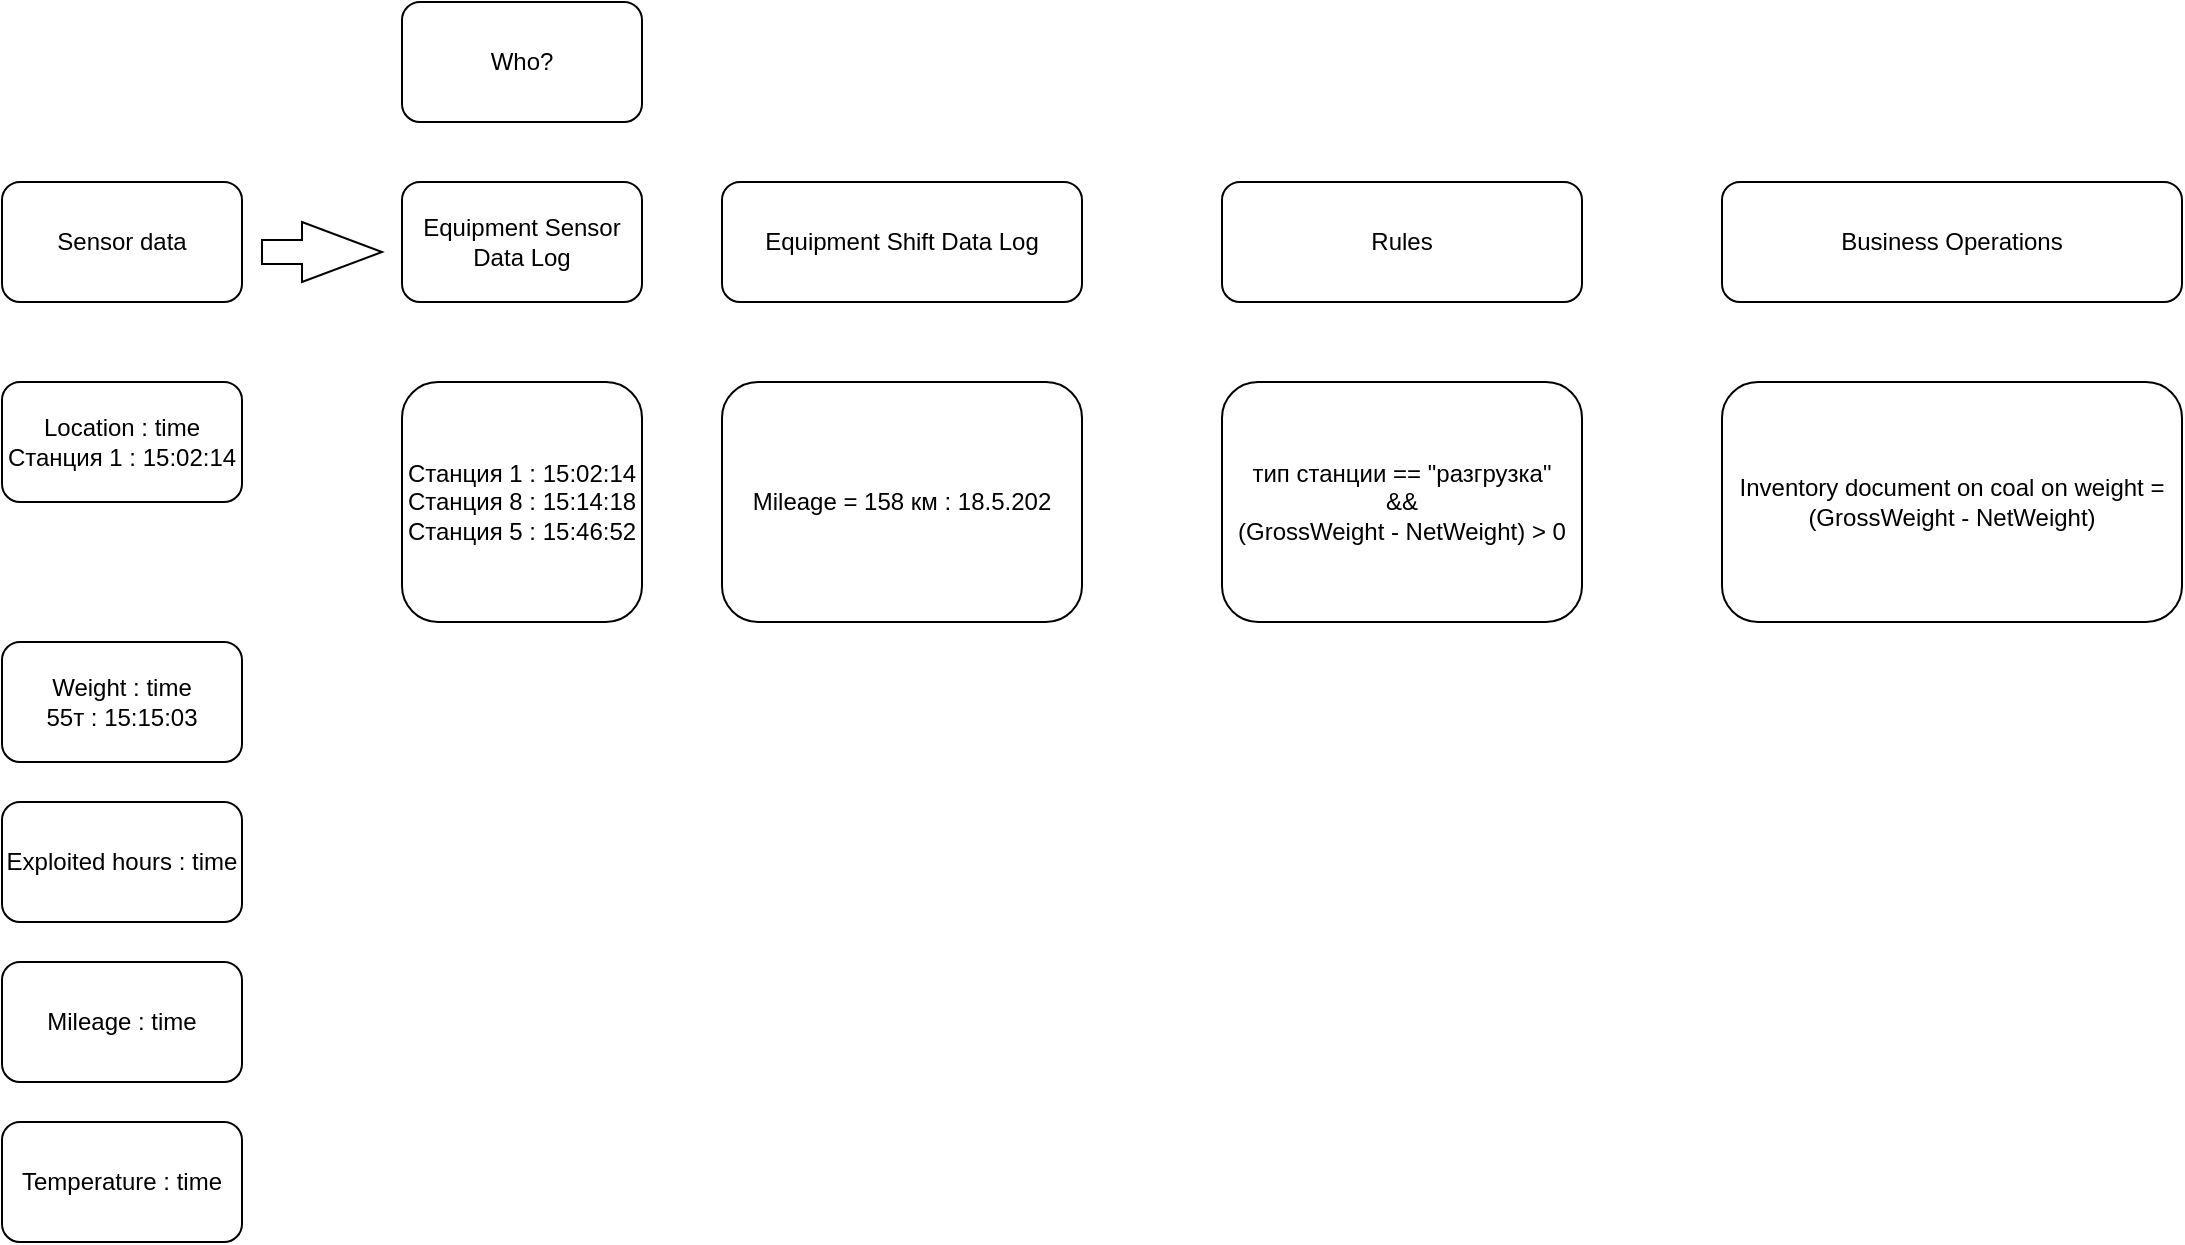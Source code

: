 <mxfile version="19.0.2" type="github" pages="2">
  <diagram id="80JNsqIN1oj9mV-6OZXV" name="Page-1">
    <mxGraphModel dx="1422" dy="1963" grid="1" gridSize="10" guides="1" tooltips="1" connect="1" arrows="1" fold="1" page="1" pageScale="1" pageWidth="827" pageHeight="1169" math="0" shadow="0">
      <root>
        <mxCell id="0" />
        <mxCell id="1" parent="0" />
        <mxCell id="rWYEtE2VRpkPc-ZGuE_r-2" value="Sensor data" style="rounded=1;whiteSpace=wrap;html=1;" parent="1" vertex="1">
          <mxGeometry x="80" y="40" width="120" height="60" as="geometry" />
        </mxCell>
        <mxCell id="rWYEtE2VRpkPc-ZGuE_r-3" value="Location : time&lt;br&gt;Станция 1 : 15:02:14" style="rounded=1;whiteSpace=wrap;html=1;" parent="1" vertex="1">
          <mxGeometry x="80" y="140" width="120" height="60" as="geometry" />
        </mxCell>
        <mxCell id="rWYEtE2VRpkPc-ZGuE_r-4" value="Weight : time&lt;br&gt;55т : 15:15:03" style="rounded=1;whiteSpace=wrap;html=1;" parent="1" vertex="1">
          <mxGeometry x="80" y="270" width="120" height="60" as="geometry" />
        </mxCell>
        <mxCell id="rWYEtE2VRpkPc-ZGuE_r-5" value="Exploited hours : time" style="rounded=1;whiteSpace=wrap;html=1;" parent="1" vertex="1">
          <mxGeometry x="80" y="350" width="120" height="60" as="geometry" />
        </mxCell>
        <mxCell id="rWYEtE2VRpkPc-ZGuE_r-6" value="Mileage : time" style="rounded=1;whiteSpace=wrap;html=1;" parent="1" vertex="1">
          <mxGeometry x="80" y="430" width="120" height="60" as="geometry" />
        </mxCell>
        <mxCell id="rWYEtE2VRpkPc-ZGuE_r-7" value="Temperature : time" style="rounded=1;whiteSpace=wrap;html=1;" parent="1" vertex="1">
          <mxGeometry x="80" y="510" width="120" height="60" as="geometry" />
        </mxCell>
        <mxCell id="rWYEtE2VRpkPc-ZGuE_r-8" value="Equipment Sensor Data Log" style="rounded=1;whiteSpace=wrap;html=1;" parent="1" vertex="1">
          <mxGeometry x="280" y="40" width="120" height="60" as="geometry" />
        </mxCell>
        <mxCell id="rWYEtE2VRpkPc-ZGuE_r-9" value="" style="html=1;shadow=0;dashed=0;align=center;verticalAlign=middle;shape=mxgraph.arrows2.arrow;dy=0.6;dx=40;notch=0;" parent="1" vertex="1">
          <mxGeometry x="210" y="60" width="60" height="30" as="geometry" />
        </mxCell>
        <mxCell id="rWYEtE2VRpkPc-ZGuE_r-10" value="Станция 1 : 15:02:14&lt;br&gt;Станция 8 : 15:14:18&lt;br&gt;Станция 5 : 15:46:52" style="rounded=1;whiteSpace=wrap;html=1;" parent="1" vertex="1">
          <mxGeometry x="280" y="140" width="120" height="120" as="geometry" />
        </mxCell>
        <mxCell id="rWYEtE2VRpkPc-ZGuE_r-11" value="Rules" style="rounded=1;whiteSpace=wrap;html=1;" parent="1" vertex="1">
          <mxGeometry x="690" y="40" width="180" height="60" as="geometry" />
        </mxCell>
        <mxCell id="rWYEtE2VRpkPc-ZGuE_r-12" value="тип станции == &quot;разгрузка&quot;&lt;br&gt;&amp;amp;&amp;amp;&lt;br&gt;(GrossWeight - NetWeight) &amp;gt; 0" style="rounded=1;whiteSpace=wrap;html=1;" parent="1" vertex="1">
          <mxGeometry x="690" y="140" width="180" height="120" as="geometry" />
        </mxCell>
        <mxCell id="rWYEtE2VRpkPc-ZGuE_r-13" value="Business Operations" style="rounded=1;whiteSpace=wrap;html=1;" parent="1" vertex="1">
          <mxGeometry x="940" y="40" width="230" height="60" as="geometry" />
        </mxCell>
        <mxCell id="rWYEtE2VRpkPc-ZGuE_r-14" value="Inventory document on coal on weight = (GrossWeight - NetWeight)" style="rounded=1;whiteSpace=wrap;html=1;" parent="1" vertex="1">
          <mxGeometry x="940" y="140" width="230" height="120" as="geometry" />
        </mxCell>
        <mxCell id="rWYEtE2VRpkPc-ZGuE_r-15" value="Equipment Shift Data Log" style="rounded=1;whiteSpace=wrap;html=1;" parent="1" vertex="1">
          <mxGeometry x="440" y="40" width="180" height="60" as="geometry" />
        </mxCell>
        <mxCell id="rWYEtE2VRpkPc-ZGuE_r-16" value="Mileage = 158 км : 18.5.202" style="rounded=1;whiteSpace=wrap;html=1;" parent="1" vertex="1">
          <mxGeometry x="440" y="140" width="180" height="120" as="geometry" />
        </mxCell>
        <mxCell id="rWYEtE2VRpkPc-ZGuE_r-17" value="Who?" style="rounded=1;whiteSpace=wrap;html=1;" parent="1" vertex="1">
          <mxGeometry x="280" y="-50" width="120" height="60" as="geometry" />
        </mxCell>
      </root>
    </mxGraphModel>
  </diagram>
  <diagram id="Om5zHNZ3S2E0QpQS4rUD" name="Пробеги">
    <mxGraphModel dx="2858" dy="1134" grid="1" gridSize="10" guides="1" tooltips="1" connect="1" arrows="1" fold="1" page="1" pageScale="1" pageWidth="827" pageHeight="1169" math="0" shadow="0">
      <root>
        <mxCell id="0" />
        <mxCell id="1" parent="0" />
        <mxCell id="Z_x_-_7z4lIZp34NYtSl-1" value="Трекинг вагонов / &#xa;Журнал локаций вагонов" style="swimlane;childLayout=stackLayout;horizontal=1;startSize=40;horizontalStack=0;rounded=1;fontSize=14;fontStyle=0;strokeWidth=2;resizeParent=0;resizeLast=1;shadow=0;dashed=0;align=center;" vertex="1" parent="1">
          <mxGeometry x="70" y="10" width="190" height="120" as="geometry" />
        </mxCell>
        <mxCell id="Z_x_-_7z4lIZp34NYtSl-2" value="+CarriageId&#xa;+LocationId&#xa;+Time" style="align=left;strokeColor=none;fillColor=none;spacingLeft=4;fontSize=12;verticalAlign=top;resizable=0;rotatable=0;part=1;" vertex="1" parent="Z_x_-_7z4lIZp34NYtSl-1">
          <mxGeometry y="40" width="190" height="80" as="geometry" />
        </mxCell>
        <mxCell id="Z_x_-_7z4lIZp34NYtSl-3" value="Журнал учета перевозки груза" style="swimlane;childLayout=stackLayout;horizontal=1;startSize=40;horizontalStack=0;rounded=1;fontSize=14;fontStyle=0;strokeWidth=2;resizeParent=0;resizeLast=1;shadow=0;dashed=0;align=center;" vertex="1" parent="1">
          <mxGeometry x="360" y="10" width="210" height="180" as="geometry" />
        </mxCell>
        <mxCell id="Z_x_-_7z4lIZp34NYtSl-4" value="+Дата/время загрузки&#xa;+Location/весовая загрузки&#xa;+Весовщик загрузки&#xa;+Состав (поезд)&#xa;+Дата:время выгрузки&#xa;+LocationId выгрузки&#xa;+Весовщик разгрузки&#xa;+Вес груза&#xa;+Вагон&#xa;" style="align=left;strokeColor=none;fillColor=none;spacingLeft=4;fontSize=12;verticalAlign=top;resizable=0;rotatable=0;part=1;" vertex="1" parent="Z_x_-_7z4lIZp34NYtSl-3">
          <mxGeometry y="40" width="210" height="140" as="geometry" />
        </mxCell>
        <mxCell id="Z_x_-_7z4lIZp34NYtSl-9" value="Оборудование / ОС Показатели&#xa;EquipmentReadings" style="swimlane;childLayout=stackLayout;horizontal=1;startSize=50;horizontalStack=0;rounded=1;fontSize=14;fontStyle=0;strokeWidth=2;resizeParent=0;resizeLast=1;shadow=0;dashed=0;align=center;" vertex="1" parent="1">
          <mxGeometry x="80" y="260" width="210" height="120" as="geometry" />
        </mxCell>
        <mxCell id="Z_x_-_7z4lIZp34NYtSl-10" value="+Единица оборудования&#xa;+Тип показателя: &quot;Пробег&quot;&#xa;+Величина показателя - пробега&#xa;+Дата:время" style="align=left;strokeColor=none;fillColor=none;spacingLeft=4;fontSize=12;verticalAlign=top;resizable=0;rotatable=0;part=1;" vertex="1" parent="Z_x_-_7z4lIZp34NYtSl-9">
          <mxGeometry y="50" width="210" height="70" as="geometry" />
        </mxCell>
        <mxCell id="Z_x_-_7z4lIZp34NYtSl-13" value="Журнал проведенного &#xa;обслуживания" style="swimlane;childLayout=stackLayout;horizontal=1;startSize=40;horizontalStack=0;rounded=1;fontSize=14;fontStyle=0;strokeWidth=2;resizeParent=0;resizeLast=1;shadow=0;dashed=0;align=center;" vertex="1" parent="1">
          <mxGeometry x="770" y="120" width="200" height="120" as="geometry" />
        </mxCell>
        <mxCell id="Z_x_-_7z4lIZp34NYtSl-14" value="+Тип обслуживания&#xa;+Дата:время&#xa;+Наряд-задание" style="align=left;strokeColor=none;fillColor=none;spacingLeft=4;fontSize=12;verticalAlign=top;resizable=0;rotatable=0;part=1;" vertex="1" parent="Z_x_-_7z4lIZp34NYtSl-13">
          <mxGeometry y="40" width="200" height="80" as="geometry" />
        </mxCell>
        <mxCell id="Z_x_-_7z4lIZp34NYtSl-23" value="" style="edgeStyle=orthogonalEdgeStyle;rounded=0;orthogonalLoop=1;jettySize=auto;html=1;" edge="1" parent="1" source="Z_x_-_7z4lIZp34NYtSl-17" target="Z_x_-_7z4lIZp34NYtSl-22">
          <mxGeometry relative="1" as="geometry" />
        </mxCell>
        <mxCell id="ZQdvw8Mw5SdcorRhIYN5-41" value="" style="edgeStyle=orthogonalEdgeStyle;rounded=0;orthogonalLoop=1;jettySize=auto;html=1;entryX=0;entryY=0.5;entryDx=0;entryDy=0;" edge="1" parent="1" source="Z_x_-_7z4lIZp34NYtSl-17" target="ZQdvw8Mw5SdcorRhIYN5-42">
          <mxGeometry relative="1" as="geometry">
            <mxPoint x="705" y="695" as="targetPoint" />
            <Array as="points">
              <mxPoint x="1210" y="765" />
              <mxPoint x="1210" y="515" />
            </Array>
          </mxGeometry>
        </mxCell>
        <mxCell id="Z_x_-_7z4lIZp34NYtSl-17" value="Определение величины пробега" style="rounded=1;arcSize=10;whiteSpace=wrap;html=1;align=center;fillColor=#d5e8d4;gradientColor=#97d077;strokeColor=#82b366;" vertex="1" parent="1">
          <mxGeometry x="505" y="740" width="120" height="50" as="geometry" />
        </mxCell>
        <mxCell id="Z_x_-_7z4lIZp34NYtSl-20" value="" style="edgeStyle=orthogonalEdgeStyle;rounded=0;orthogonalLoop=1;jettySize=auto;html=1;" edge="1" parent="1" source="Z_x_-_7z4lIZp34NYtSl-18" target="Z_x_-_7z4lIZp34NYtSl-19">
          <mxGeometry relative="1" as="geometry" />
        </mxCell>
        <mxCell id="Z_x_-_7z4lIZp34NYtSl-18" value="Считывание метки на вагоне" style="ellipse;fillColor=#ffffff;strokeColor=#000000;align=left;spacingTop=0;spacing=39;" vertex="1" parent="1">
          <mxGeometry x="550" y="430" width="30" height="30" as="geometry" />
        </mxCell>
        <mxCell id="Z_x_-_7z4lIZp34NYtSl-21" style="edgeStyle=orthogonalEdgeStyle;rounded=0;orthogonalLoop=1;jettySize=auto;html=1;exitX=0.5;exitY=1;exitDx=0;exitDy=0;entryX=0.5;entryY=0;entryDx=0;entryDy=0;" edge="1" parent="1" source="ZQdvw8Mw5SdcorRhIYN5-3" target="ZQdvw8Mw5SdcorRhIYN5-20">
          <mxGeometry relative="1" as="geometry" />
        </mxCell>
        <mxCell id="ZQdvw8Mw5SdcorRhIYN5-4" value="" style="edgeStyle=orthogonalEdgeStyle;rounded=0;orthogonalLoop=1;jettySize=auto;html=1;entryX=0.5;entryY=0;entryDx=0;entryDy=0;" edge="1" parent="1" source="Z_x_-_7z4lIZp34NYtSl-19" target="ZQdvw8Mw5SdcorRhIYN5-3">
          <mxGeometry relative="1" as="geometry" />
        </mxCell>
        <mxCell id="Z_x_-_7z4lIZp34NYtSl-19" value="Определение оборудования&lt;br&gt;&amp;nbsp;(метка - ОС)" style="whiteSpace=wrap;html=1;align=center;fillColor=#e6d0de;strokeColor=#996185;spacingTop=0;spacing=0;gradientColor=#d5739d;" vertex="1" parent="1">
          <mxGeometry x="482.5" y="475" width="165" height="60" as="geometry" />
        </mxCell>
        <mxCell id="Z_x_-_7z4lIZp34NYtSl-25" value="" style="edgeStyle=orthogonalEdgeStyle;rounded=0;orthogonalLoop=1;jettySize=auto;html=1;" edge="1" parent="1" source="Z_x_-_7z4lIZp34NYtSl-22" target="Z_x_-_7z4lIZp34NYtSl-24">
          <mxGeometry relative="1" as="geometry" />
        </mxCell>
        <mxCell id="ZQdvw8Mw5SdcorRhIYN5-39" value="" style="edgeStyle=orthogonalEdgeStyle;rounded=0;orthogonalLoop=1;jettySize=auto;html=1;" edge="1" parent="1" source="Z_x_-_7z4lIZp34NYtSl-22" target="ZQdvw8Mw5SdcorRhIYN5-38">
          <mxGeometry relative="1" as="geometry" />
        </mxCell>
        <mxCell id="Z_x_-_7z4lIZp34NYtSl-22" value="Регистрация пробега в журнале показателей оборудования" style="whiteSpace=wrap;html=1;rounded=1;arcSize=10;fillColor=#dae8fc;strokeColor=#6c8ebf;gradientColor=#7ea6e0;" vertex="1" parent="1">
          <mxGeometry x="504.5" y="815.5" width="120" height="60" as="geometry" />
        </mxCell>
        <mxCell id="Z_x_-_7z4lIZp34NYtSl-30" value="" style="edgeStyle=orthogonalEdgeStyle;rounded=0;orthogonalLoop=1;jettySize=auto;html=1;" edge="1" parent="1" source="Z_x_-_7z4lIZp34NYtSl-24" target="Z_x_-_7z4lIZp34NYtSl-29">
          <mxGeometry relative="1" as="geometry" />
        </mxCell>
        <mxCell id="Z_x_-_7z4lIZp34NYtSl-24" value="Проверка на наличия правил для этого класса оборудования" style="whiteSpace=wrap;html=1;rounded=1;arcSize=10;fillColor=#dae8fc;gradientColor=#7ea6e0;strokeColor=#6c8ebf;" vertex="1" parent="1">
          <mxGeometry x="504.5" y="895.5" width="120" height="60" as="geometry" />
        </mxCell>
        <mxCell id="Z_x_-_7z4lIZp34NYtSl-32" value="Есть" style="edgeStyle=orthogonalEdgeStyle;rounded=0;orthogonalLoop=1;jettySize=auto;html=1;entryX=0;entryY=0.5;entryDx=0;entryDy=0;" edge="1" parent="1" source="Z_x_-_7z4lIZp34NYtSl-29" target="ZQdvw8Mw5SdcorRhIYN5-69">
          <mxGeometry relative="1" as="geometry" />
        </mxCell>
        <mxCell id="Z_x_-_7z4lIZp34NYtSl-38" style="edgeStyle=orthogonalEdgeStyle;rounded=0;orthogonalLoop=1;jettySize=auto;html=1;exitX=0.5;exitY=1;exitDx=0;exitDy=0;entryX=0.5;entryY=0;entryDx=0;entryDy=0;" edge="1" parent="1" source="Z_x_-_7z4lIZp34NYtSl-29" target="Z_x_-_7z4lIZp34NYtSl-37">
          <mxGeometry relative="1" as="geometry" />
        </mxCell>
        <mxCell id="Z_x_-_7z4lIZp34NYtSl-29" value="" style="rhombus;whiteSpace=wrap;html=1;rounded=1;arcSize=10;" vertex="1" parent="1">
          <mxGeometry x="552" y="985.5" width="25" height="30" as="geometry" />
        </mxCell>
        <mxCell id="Z_x_-_7z4lIZp34NYtSl-39" style="edgeStyle=orthogonalEdgeStyle;rounded=0;orthogonalLoop=1;jettySize=auto;html=1;exitX=0.5;exitY=1;exitDx=0;exitDy=0;entryX=1;entryY=0.5;entryDx=0;entryDy=0;" edge="1" parent="1" source="ZQdvw8Mw5SdcorRhIYN5-66" target="Z_x_-_7z4lIZp34NYtSl-37">
          <mxGeometry relative="1" as="geometry">
            <mxPoint x="790.25" y="1510.0" as="sourcePoint" />
          </mxGeometry>
        </mxCell>
        <mxCell id="Z_x_-_7z4lIZp34NYtSl-33" value="Правила формирования&#xa;наряд-заданий &#xa;на обслуживание" style="swimlane;childLayout=stackLayout;horizontal=1;startSize=60;horizontalStack=0;rounded=1;fontSize=14;fontStyle=0;strokeWidth=2;resizeParent=0;resizeLast=1;shadow=0;dashed=0;align=center;" vertex="1" parent="1">
          <mxGeometry x="770" y="260" width="200" height="120" as="geometry" />
        </mxCell>
        <mxCell id="Z_x_-_7z4lIZp34NYtSl-34" value="+Тип обслуживания&#xa;+Дата:времмя&#xa;+Наряд-задание" style="align=left;strokeColor=none;fillColor=none;spacingLeft=4;fontSize=12;verticalAlign=top;resizable=0;rotatable=0;part=1;" vertex="1" parent="Z_x_-_7z4lIZp34NYtSl-33">
          <mxGeometry y="60" width="200" height="60" as="geometry" />
        </mxCell>
        <mxCell id="Z_x_-_7z4lIZp34NYtSl-35" value="Типы обслуживания" style="swimlane;childLayout=stackLayout;horizontal=1;startSize=40;horizontalStack=0;rounded=1;fontSize=14;fontStyle=0;strokeWidth=2;resizeParent=0;resizeLast=1;shadow=0;dashed=0;align=center;" vertex="1" parent="1">
          <mxGeometry x="770" y="400" width="200" height="120" as="geometry" />
        </mxCell>
        <mxCell id="Z_x_-_7z4lIZp34NYtSl-36" value="+Тип обслуживания&#xa;+Дата:время&#xa;+Наряд-задание" style="align=left;strokeColor=none;fillColor=none;spacingLeft=4;fontSize=12;verticalAlign=top;resizable=0;rotatable=0;part=1;" vertex="1" parent="Z_x_-_7z4lIZp34NYtSl-35">
          <mxGeometry y="40" width="200" height="80" as="geometry" />
        </mxCell>
        <mxCell id="Z_x_-_7z4lIZp34NYtSl-37" value="" style="ellipse;fillColor=#000000;strokeColor=none;" vertex="1" parent="1">
          <mxGeometry x="560" y="1480" width="30" height="30" as="geometry" />
        </mxCell>
        <mxCell id="Z_x_-_7z4lIZp34NYtSl-42" value="" style="edgeStyle=orthogonalEdgeStyle;rounded=0;orthogonalLoop=1;jettySize=auto;html=1;" edge="1" parent="1" source="Z_x_-_7z4lIZp34NYtSl-40" target="Z_x_-_7z4lIZp34NYtSl-41">
          <mxGeometry relative="1" as="geometry" />
        </mxCell>
        <mxCell id="ZQdvw8Mw5SdcorRhIYN5-10" value="" style="edgeStyle=orthogonalEdgeStyle;rounded=0;orthogonalLoop=1;jettySize=auto;html=1;" edge="1" parent="1" source="Z_x_-_7z4lIZp34NYtSl-40" target="ZQdvw8Mw5SdcorRhIYN5-9">
          <mxGeometry relative="1" as="geometry" />
        </mxCell>
        <mxCell id="Z_x_-_7z4lIZp34NYtSl-40" value="" style="ellipse;fillColor=#ffffff;strokeColor=#000000;" vertex="1" parent="1">
          <mxGeometry x="162.5" y="430" width="30" height="30" as="geometry" />
        </mxCell>
        <mxCell id="Z_x_-_7z4lIZp34NYtSl-44" value="" style="edgeStyle=orthogonalEdgeStyle;rounded=0;orthogonalLoop=1;jettySize=auto;html=1;" edge="1" parent="1" source="Z_x_-_7z4lIZp34NYtSl-41" target="Z_x_-_7z4lIZp34NYtSl-43">
          <mxGeometry relative="1" as="geometry" />
        </mxCell>
        <mxCell id="Z_x_-_7z4lIZp34NYtSl-41" value="На весовой ввели данные по весу вагона на экранной форме" style="whiteSpace=wrap;html=1;fillColor=#ffffff;strokeColor=#000000;" vertex="1" parent="1">
          <mxGeometry x="117.5" y="610" width="120" height="60" as="geometry" />
        </mxCell>
        <mxCell id="ZQdvw8Mw5SdcorRhIYN5-7" style="edgeStyle=orthogonalEdgeStyle;rounded=0;orthogonalLoop=1;jettySize=auto;html=1;exitX=0.5;exitY=1;exitDx=0;exitDy=0;" edge="1" parent="1" source="Z_x_-_7z4lIZp34NYtSl-43" target="ZQdvw8Mw5SdcorRhIYN5-5">
          <mxGeometry relative="1" as="geometry" />
        </mxCell>
        <mxCell id="ZQdvw8Mw5SdcorRhIYN5-17" value="" style="edgeStyle=orthogonalEdgeStyle;rounded=0;orthogonalLoop=1;jettySize=auto;html=1;" edge="1" parent="1" source="Z_x_-_7z4lIZp34NYtSl-43" target="ZQdvw8Mw5SdcorRhIYN5-16">
          <mxGeometry relative="1" as="geometry" />
        </mxCell>
        <mxCell id="Z_x_-_7z4lIZp34NYtSl-43" value="Данные загрузки сохранили в Журнале учета веса вагонов&lt;br&gt;Начало маршрута - пункт загрузки" style="whiteSpace=wrap;html=1;fillColor=#ffffff;strokeColor=#000000;" vertex="1" parent="1">
          <mxGeometry x="65" y="700" width="225" height="60" as="geometry" />
        </mxCell>
        <mxCell id="ZQdvw8Mw5SdcorRhIYN5-3" value="Регистрация в журнале трекинга объектов&lt;br&gt;Tracking Registries" style="whiteSpace=wrap;html=1;fillColor=#e6d0de;strokeColor=#996185;spacingTop=0;spacing=0;gradientColor=#d5739d;" vertex="1" parent="1">
          <mxGeometry x="504.5" y="565" width="120" height="60" as="geometry" />
        </mxCell>
        <mxCell id="ZQdvw8Mw5SdcorRhIYN5-8" style="edgeStyle=orthogonalEdgeStyle;rounded=0;orthogonalLoop=1;jettySize=auto;html=1;exitX=0.5;exitY=1;exitDx=0;exitDy=0;entryX=0.5;entryY=0;entryDx=0;entryDy=0;" edge="1" parent="1" source="ZQdvw8Mw5SdcorRhIYN5-5" target="ZQdvw8Mw5SdcorRhIYN5-6">
          <mxGeometry relative="1" as="geometry" />
        </mxCell>
        <mxCell id="ZQdvw8Mw5SdcorRhIYN5-5" value="Вагон отмечен на станции разгрузки" style="whiteSpace=wrap;html=1;fillColor=#ffffff;strokeColor=#000000;" vertex="1" parent="1">
          <mxGeometry x="117.5" y="800.5" width="120" height="60" as="geometry" />
        </mxCell>
        <mxCell id="ZQdvw8Mw5SdcorRhIYN5-12" style="edgeStyle=orthogonalEdgeStyle;rounded=0;orthogonalLoop=1;jettySize=auto;html=1;exitX=0.5;exitY=1;exitDx=0;exitDy=0;entryX=0.5;entryY=0;entryDx=0;entryDy=0;" edge="1" parent="1" source="ZQdvw8Mw5SdcorRhIYN5-6" target="ZQdvw8Mw5SdcorRhIYN5-11">
          <mxGeometry relative="1" as="geometry" />
        </mxCell>
        <mxCell id="ZQdvw8Mw5SdcorRhIYN5-14" value="" style="edgeStyle=orthogonalEdgeStyle;rounded=0;orthogonalLoop=1;jettySize=auto;html=1;" edge="1" parent="1" source="ZQdvw8Mw5SdcorRhIYN5-6" target="ZQdvw8Mw5SdcorRhIYN5-13">
          <mxGeometry relative="1" as="geometry" />
        </mxCell>
        <mxCell id="ZQdvw8Mw5SdcorRhIYN5-6" value="В &lt;br&gt;Журнале учета веса вагонов отмечаем данные по разгрузке" style="whiteSpace=wrap;html=1;fillColor=#ffffff;strokeColor=#000000;" vertex="1" parent="1">
          <mxGeometry x="117.5" y="880.5" width="120" height="60" as="geometry" />
        </mxCell>
        <mxCell id="ZQdvw8Mw5SdcorRhIYN5-9" value="Вагон отмечен на станции загрузки" style="whiteSpace=wrap;html=1;fillColor=#f5f5f5;strokeColor=#666666;gradientColor=#b3b3b3;" vertex="1" parent="1">
          <mxGeometry x="117.5" y="530" width="120" height="60" as="geometry" />
        </mxCell>
        <mxCell id="ZQdvw8Mw5SdcorRhIYN5-11" value="" style="ellipse;fillColor=#000000;strokeColor=none;" vertex="1" parent="1">
          <mxGeometry x="162.5" y="1000.5" width="30" height="30" as="geometry" />
        </mxCell>
        <mxCell id="ZQdvw8Mw5SdcorRhIYN5-13" value="Если вагон не был на станции разгрузки, но был на любом пункте после пункта разгрузки, то считаем, что вагон был на пункте разгрузки и выгрузился" style="whiteSpace=wrap;html=1;fillColor=#ffffff;strokeColor=#000000;" vertex="1" parent="1">
          <mxGeometry x="-192.5" y="865.5" width="205" height="90" as="geometry" />
        </mxCell>
        <mxCell id="ZQdvw8Mw5SdcorRhIYN5-15" value="Регистрация грузов" style="shape=note2;boundedLbl=1;whiteSpace=wrap;html=1;size=25;verticalAlign=top;align=center;" vertex="1" parent="1">
          <mxGeometry x="30" y="430" width="120" height="60" as="geometry" />
        </mxCell>
        <mxCell id="ZQdvw8Mw5SdcorRhIYN5-16" value="Маршруты" style="whiteSpace=wrap;html=1;fillColor=#b0e3e6;strokeColor=#0e8088;" vertex="1" parent="1">
          <mxGeometry x="-200" y="700" width="120" height="60" as="geometry" />
        </mxCell>
        <mxCell id="ZQdvw8Mw5SdcorRhIYN5-23" style="edgeStyle=orthogonalEdgeStyle;rounded=0;orthogonalLoop=1;jettySize=auto;html=1;exitX=0.5;exitY=1;exitDx=0;exitDy=0;entryX=0.5;entryY=0;entryDx=0;entryDy=0;" edge="1" parent="1" source="ZQdvw8Mw5SdcorRhIYN5-20" target="Z_x_-_7z4lIZp34NYtSl-17">
          <mxGeometry relative="1" as="geometry" />
        </mxCell>
        <mxCell id="ZQdvw8Mw5SdcorRhIYN5-24" style="edgeStyle=orthogonalEdgeStyle;rounded=0;orthogonalLoop=1;jettySize=auto;html=1;exitX=0;exitY=0.5;exitDx=0;exitDy=0;entryX=1;entryY=0.5;entryDx=0;entryDy=0;" edge="1" parent="1" source="ZQdvw8Mw5SdcorRhIYN5-20" target="ZQdvw8Mw5SdcorRhIYN5-5">
          <mxGeometry relative="1" as="geometry" />
        </mxCell>
        <mxCell id="ZQdvw8Mw5SdcorRhIYN5-20" value="Обработчик событий появления в пункте трекинга" style="whiteSpace=wrap;html=1;fillColor=#d5e8d4;strokeColor=#82b366;spacingTop=0;spacing=0;gradientColor=#97d077;" vertex="1" parent="1">
          <mxGeometry x="505" y="650" width="120" height="60" as="geometry" />
        </mxCell>
        <mxCell id="ZQdvw8Mw5SdcorRhIYN5-33" value="" style="whiteSpace=wrap;html=1;fillColor=#ffffff;strokeColor=#000000;" vertex="1" parent="1">
          <mxGeometry x="200" y="460" width="120" height="60" as="geometry" />
        </mxCell>
        <mxCell id="ZQdvw8Mw5SdcorRhIYN5-34" value="Tracking" style="whiteSpace=wrap;html=1;rounded=1;arcSize=10;fillColor=#d5e8d4;strokeColor=#82b366;gradientColor=#97d077;" vertex="1" parent="1">
          <mxGeometry x="760" y="555" width="120" height="60" as="geometry" />
        </mxCell>
        <mxCell id="ZQdvw8Mw5SdcorRhIYN5-36" value="IoT" style="whiteSpace=wrap;html=1;rounded=1;arcSize=10;fillColor=#e6d0de;strokeColor=#996185;gradientColor=#d5739d;" vertex="1" parent="1">
          <mxGeometry x="900" y="555" width="120" height="60" as="geometry" />
        </mxCell>
        <mxCell id="ZQdvw8Mw5SdcorRhIYN5-37" value="ТОиР" style="whiteSpace=wrap;html=1;rounded=1;arcSize=10;fillColor=#dae8fc;strokeColor=#6c8ebf;gradientColor=#7ea6e0;" vertex="1" parent="1">
          <mxGeometry x="1040" y="555" width="120" height="60" as="geometry" />
        </mxCell>
        <mxCell id="ZQdvw8Mw5SdcorRhIYN5-38" value="1. В журнале показателей оборудования найти последнее предыдущее значение по этому вагону / локомотиву.&lt;br&gt;2. Добавить текущее значение пробега.&lt;br&gt;3. Заменить предыдущее" style="whiteSpace=wrap;html=1;rounded=1;arcSize=10;align=left;strokeWidth=2;" vertex="1" parent="1">
          <mxGeometry x="870" y="790.5" width="210" height="110" as="geometry" />
        </mxCell>
        <mxCell id="ZQdvw8Mw5SdcorRhIYN5-44" value="" style="edgeStyle=orthogonalEdgeStyle;rounded=0;orthogonalLoop=1;jettySize=auto;html=1;" edge="1" parent="1" source="ZQdvw8Mw5SdcorRhIYN5-42" target="ZQdvw8Mw5SdcorRhIYN5-43">
          <mxGeometry relative="1" as="geometry" />
        </mxCell>
        <mxCell id="ZQdvw8Mw5SdcorRhIYN5-42" value="" style="ellipse;fillColor=#ffffff;strokeColor=#000000;align=left;spacingTop=0;spacing=39;" vertex="1" parent="1">
          <mxGeometry x="1480" y="500" width="30" height="30" as="geometry" />
        </mxCell>
        <mxCell id="ZQdvw8Mw5SdcorRhIYN5-46" value="" style="edgeStyle=orthogonalEdgeStyle;rounded=0;orthogonalLoop=1;jettySize=auto;html=1;" edge="1" parent="1" source="ZQdvw8Mw5SdcorRhIYN5-43" target="ZQdvw8Mw5SdcorRhIYN5-45">
          <mxGeometry relative="1" as="geometry" />
        </mxCell>
        <mxCell id="ZQdvw8Mw5SdcorRhIYN5-43" value="Выбрать дистанции по маршруту" style="whiteSpace=wrap;html=1;align=center;fillColor=#ffffff;strokeColor=#000000;spacingTop=0;spacing=0;" vertex="1" parent="1">
          <mxGeometry x="1417.5" y="600" width="155" height="60" as="geometry" />
        </mxCell>
        <mxCell id="ZQdvw8Mw5SdcorRhIYN5-48" value="" style="edgeStyle=orthogonalEdgeStyle;rounded=0;orthogonalLoop=1;jettySize=auto;html=1;" edge="1" parent="1" source="ZQdvw8Mw5SdcorRhIYN5-45" target="ZQdvw8Mw5SdcorRhIYN5-47">
          <mxGeometry relative="1" as="geometry" />
        </mxCell>
        <mxCell id="ZQdvw8Mw5SdcorRhIYN5-45" value="Выбрать текущую дистацию - дистанцию, у которой локация конечного узла совпадает с текущей локацией" style="whiteSpace=wrap;html=1;fillColor=#ffffff;strokeColor=#000000;spacingTop=0;spacing=0;" vertex="1" parent="1">
          <mxGeometry x="1357.5" y="700" width="275" height="60" as="geometry" />
        </mxCell>
        <mxCell id="ZQdvw8Mw5SdcorRhIYN5-50" value="" style="edgeStyle=orthogonalEdgeStyle;rounded=0;orthogonalLoop=1;jettySize=auto;html=1;fontSize=12;" edge="1" parent="1" source="ZQdvw8Mw5SdcorRhIYN5-47" target="ZQdvw8Mw5SdcorRhIYN5-49">
          <mxGeometry relative="1" as="geometry" />
        </mxCell>
        <mxCell id="ZQdvw8Mw5SdcorRhIYN5-47" value="Найти предыдущее значение локации по Журналу трекинга&lt;br&gt;" style="whiteSpace=wrap;html=1;fillColor=#ffffff;strokeColor=#000000;spacingTop=0;spacing=0;" vertex="1" parent="1">
          <mxGeometry x="1435" y="840.5" width="120" height="60" as="geometry" />
        </mxCell>
        <mxCell id="ZQdvw8Mw5SdcorRhIYN5-52" style="edgeStyle=orthogonalEdgeStyle;rounded=0;orthogonalLoop=1;jettySize=auto;html=1;exitX=0.5;exitY=1;exitDx=0;exitDy=0;entryX=0.5;entryY=0;entryDx=0;entryDy=0;fontSize=12;" edge="1" parent="1" source="ZQdvw8Mw5SdcorRhIYN5-49" target="ZQdvw8Mw5SdcorRhIYN5-51">
          <mxGeometry relative="1" as="geometry" />
        </mxCell>
        <mxCell id="ZQdvw8Mw5SdcorRhIYN5-49" value="&lt;span style=&quot;&quot;&gt;Значение предыдущей локации соответствует локации начального узла текущей дистанции&amp;nbsp;&lt;/span&gt;" style="whiteSpace=wrap;html=1;fillColor=#ffffff;strokeColor=#000000;spacingTop=0;spacing=0;" vertex="1" parent="1">
          <mxGeometry x="1372.5" y="925.5" width="245" height="60" as="geometry" />
        </mxCell>
        <mxCell id="ZQdvw8Mw5SdcorRhIYN5-57" value="Нет" style="edgeStyle=orthogonalEdgeStyle;rounded=0;orthogonalLoop=1;jettySize=auto;html=1;exitX=0;exitY=0.5;exitDx=0;exitDy=0;entryX=0.523;entryY=-0.012;entryDx=0;entryDy=0;fontSize=12;entryPerimeter=0;" edge="1" parent="1" source="ZQdvw8Mw5SdcorRhIYN5-51" target="ZQdvw8Mw5SdcorRhIYN5-54">
          <mxGeometry relative="1" as="geometry" />
        </mxCell>
        <mxCell id="ZQdvw8Mw5SdcorRhIYN5-58" style="edgeStyle=orthogonalEdgeStyle;rounded=0;orthogonalLoop=1;jettySize=auto;html=1;exitX=1;exitY=0.5;exitDx=0;exitDy=0;entryX=0.5;entryY=0;entryDx=0;entryDy=0;fontSize=12;" edge="1" parent="1" source="ZQdvw8Mw5SdcorRhIYN5-51" target="ZQdvw8Mw5SdcorRhIYN5-53">
          <mxGeometry relative="1" as="geometry" />
        </mxCell>
        <mxCell id="ZQdvw8Mw5SdcorRhIYN5-59" value="Да" style="edgeLabel;html=1;align=center;verticalAlign=middle;resizable=0;points=[];fontSize=12;" vertex="1" connectable="0" parent="ZQdvw8Mw5SdcorRhIYN5-58">
          <mxGeometry x="-0.569" y="3" relative="1" as="geometry">
            <mxPoint as="offset" />
          </mxGeometry>
        </mxCell>
        <mxCell id="ZQdvw8Mw5SdcorRhIYN5-51" value="" style="rhombus;fontSize=12;strokeWidth=2;" vertex="1" parent="1">
          <mxGeometry x="1480" y="1016" width="30" height="30" as="geometry" />
        </mxCell>
        <mxCell id="ZQdvw8Mw5SdcorRhIYN5-53" value="&lt;span style=&quot;&quot;&gt;Значение пробега равно сумме длин перебранных дистанций&lt;/span&gt;" style="whiteSpace=wrap;html=1;fillColor=#ffffff;strokeColor=#000000;spacingTop=0;spacing=0;" vertex="1" parent="1">
          <mxGeometry x="1520" y="1100" width="245" height="60" as="geometry" />
        </mxCell>
        <mxCell id="ZQdvw8Mw5SdcorRhIYN5-55" style="edgeStyle=orthogonalEdgeStyle;rounded=0;orthogonalLoop=1;jettySize=auto;html=1;exitX=0;exitY=0.5;exitDx=0;exitDy=0;fontSize=12;entryX=0;entryY=0.5;entryDx=0;entryDy=0;" edge="1" parent="1" source="ZQdvw8Mw5SdcorRhIYN5-54" target="ZQdvw8Mw5SdcorRhIYN5-49">
          <mxGeometry relative="1" as="geometry">
            <mxPoint x="1342.087" y="960" as="targetPoint" />
          </mxGeometry>
        </mxCell>
        <mxCell id="ZQdvw8Mw5SdcorRhIYN5-54" value="Взять предыдущую дистанцию: конечный узел = начальному узлу текущей дистанции" style="whiteSpace=wrap;html=1;fillColor=#ffffff;strokeColor=#000000;spacingTop=0;spacing=0;" vertex="1" parent="1">
          <mxGeometry x="1210" y="1100" width="255" height="60" as="geometry" />
        </mxCell>
        <mxCell id="ZQdvw8Mw5SdcorRhIYN5-62" style="edgeStyle=orthogonalEdgeStyle;rounded=0;orthogonalLoop=1;jettySize=auto;html=1;exitX=0.5;exitY=1;exitDx=0;exitDy=0;fontSize=12;entryX=0.5;entryY=0;entryDx=0;entryDy=0;" edge="1" parent="1" source="ZQdvw8Mw5SdcorRhIYN5-60" target="ZQdvw8Mw5SdcorRhIYN5-61">
          <mxGeometry relative="1" as="geometry">
            <mxPoint x="730.37" y="1040" as="targetPoint" />
          </mxGeometry>
        </mxCell>
        <mxCell id="ZQdvw8Mw5SdcorRhIYN5-60" value="НЗ формируется наперед?" style="whiteSpace=wrap;html=1;rounded=1;arcSize=10;fillColor=#dae8fc;gradientColor=#7ea6e0;strokeColor=#6c8ebf;" vertex="1" parent="1">
          <mxGeometry x="790" y="1090" width="120" height="60" as="geometry" />
        </mxCell>
        <mxCell id="ZQdvw8Mw5SdcorRhIYN5-64" value="Да" style="edgeStyle=orthogonalEdgeStyle;rounded=0;orthogonalLoop=1;jettySize=auto;html=1;fontSize=12;" edge="1" parent="1" source="ZQdvw8Mw5SdcorRhIYN5-61" target="ZQdvw8Mw5SdcorRhIYN5-63">
          <mxGeometry relative="1" as="geometry" />
        </mxCell>
        <mxCell id="ZQdvw8Mw5SdcorRhIYN5-67" style="edgeStyle=orthogonalEdgeStyle;rounded=0;orthogonalLoop=1;jettySize=auto;html=1;exitX=0;exitY=0.5;exitDx=0;exitDy=0;entryX=0.5;entryY=0;entryDx=0;entryDy=0;fontSize=12;" edge="1" parent="1" source="ZQdvw8Mw5SdcorRhIYN5-61" target="ZQdvw8Mw5SdcorRhIYN5-66">
          <mxGeometry relative="1" as="geometry" />
        </mxCell>
        <mxCell id="ZQdvw8Mw5SdcorRhIYN5-68" value="Нет" style="edgeLabel;html=1;align=center;verticalAlign=middle;resizable=0;points=[];fontSize=12;" vertex="1" connectable="0" parent="ZQdvw8Mw5SdcorRhIYN5-67">
          <mxGeometry x="0.013" y="4" relative="1" as="geometry">
            <mxPoint as="offset" />
          </mxGeometry>
        </mxCell>
        <mxCell id="ZQdvw8Mw5SdcorRhIYN5-61" value="" style="rhombus;fontSize=12;strokeWidth=2;" vertex="1" parent="1">
          <mxGeometry x="920" y="1200" width="30" height="30" as="geometry" />
        </mxCell>
        <mxCell id="ZQdvw8Mw5SdcorRhIYN5-73" style="edgeStyle=orthogonalEdgeStyle;rounded=0;orthogonalLoop=1;jettySize=auto;html=1;exitX=0.5;exitY=1;exitDx=0;exitDy=0;entryX=1;entryY=0.5;entryDx=0;entryDy=0;fontSize=12;" edge="1" parent="1" source="ZQdvw8Mw5SdcorRhIYN5-63" target="Z_x_-_7z4lIZp34NYtSl-37">
          <mxGeometry relative="1" as="geometry" />
        </mxCell>
        <mxCell id="ZQdvw8Mw5SdcorRhIYN5-63" value="Найти и активировать запланированное НЗ" style="whiteSpace=wrap;html=1;strokeWidth=2;" vertex="1" parent="1">
          <mxGeometry x="970" y="1260" width="190" height="80" as="geometry" />
        </mxCell>
        <mxCell id="ZQdvw8Mw5SdcorRhIYN5-66" value="Сформировать наряд-задание в активном состоянии" style="whiteSpace=wrap;html=1;strokeWidth=2;" vertex="1" parent="1">
          <mxGeometry x="720" y="1260" width="190" height="80" as="geometry" />
        </mxCell>
        <mxCell id="ZQdvw8Mw5SdcorRhIYN5-71" style="edgeStyle=orthogonalEdgeStyle;rounded=0;orthogonalLoop=1;jettySize=auto;html=1;exitX=0.5;exitY=1;exitDx=0;exitDy=0;entryX=0.5;entryY=0;entryDx=0;entryDy=0;fontSize=12;" edge="1" parent="1" source="ZQdvw8Mw5SdcorRhIYN5-69" target="ZQdvw8Mw5SdcorRhIYN5-70">
          <mxGeometry relative="1" as="geometry" />
        </mxCell>
        <mxCell id="ZQdvw8Mw5SdcorRhIYN5-69" value="Условие по показателю выполнилось?" style="whiteSpace=wrap;html=1;rounded=1;arcSize=10;fillColor=#dae8fc;gradientColor=#7ea6e0;strokeColor=#6c8ebf;" vertex="1" parent="1">
          <mxGeometry x="660" y="970.5" width="120" height="60" as="geometry" />
        </mxCell>
        <mxCell id="ZQdvw8Mw5SdcorRhIYN5-72" style="edgeStyle=orthogonalEdgeStyle;rounded=0;orthogonalLoop=1;jettySize=auto;html=1;exitX=1;exitY=0.5;exitDx=0;exitDy=0;entryX=0.5;entryY=0;entryDx=0;entryDy=0;fontSize=12;" edge="1" parent="1" source="ZQdvw8Mw5SdcorRhIYN5-70" target="ZQdvw8Mw5SdcorRhIYN5-60">
          <mxGeometry relative="1" as="geometry" />
        </mxCell>
        <mxCell id="ZQdvw8Mw5SdcorRhIYN5-70" value="" style="rhombus;fontSize=12;strokeWidth=2;" vertex="1" parent="1">
          <mxGeometry x="705" y="1050" width="30" height="30" as="geometry" />
        </mxCell>
      </root>
    </mxGraphModel>
  </diagram>
</mxfile>
